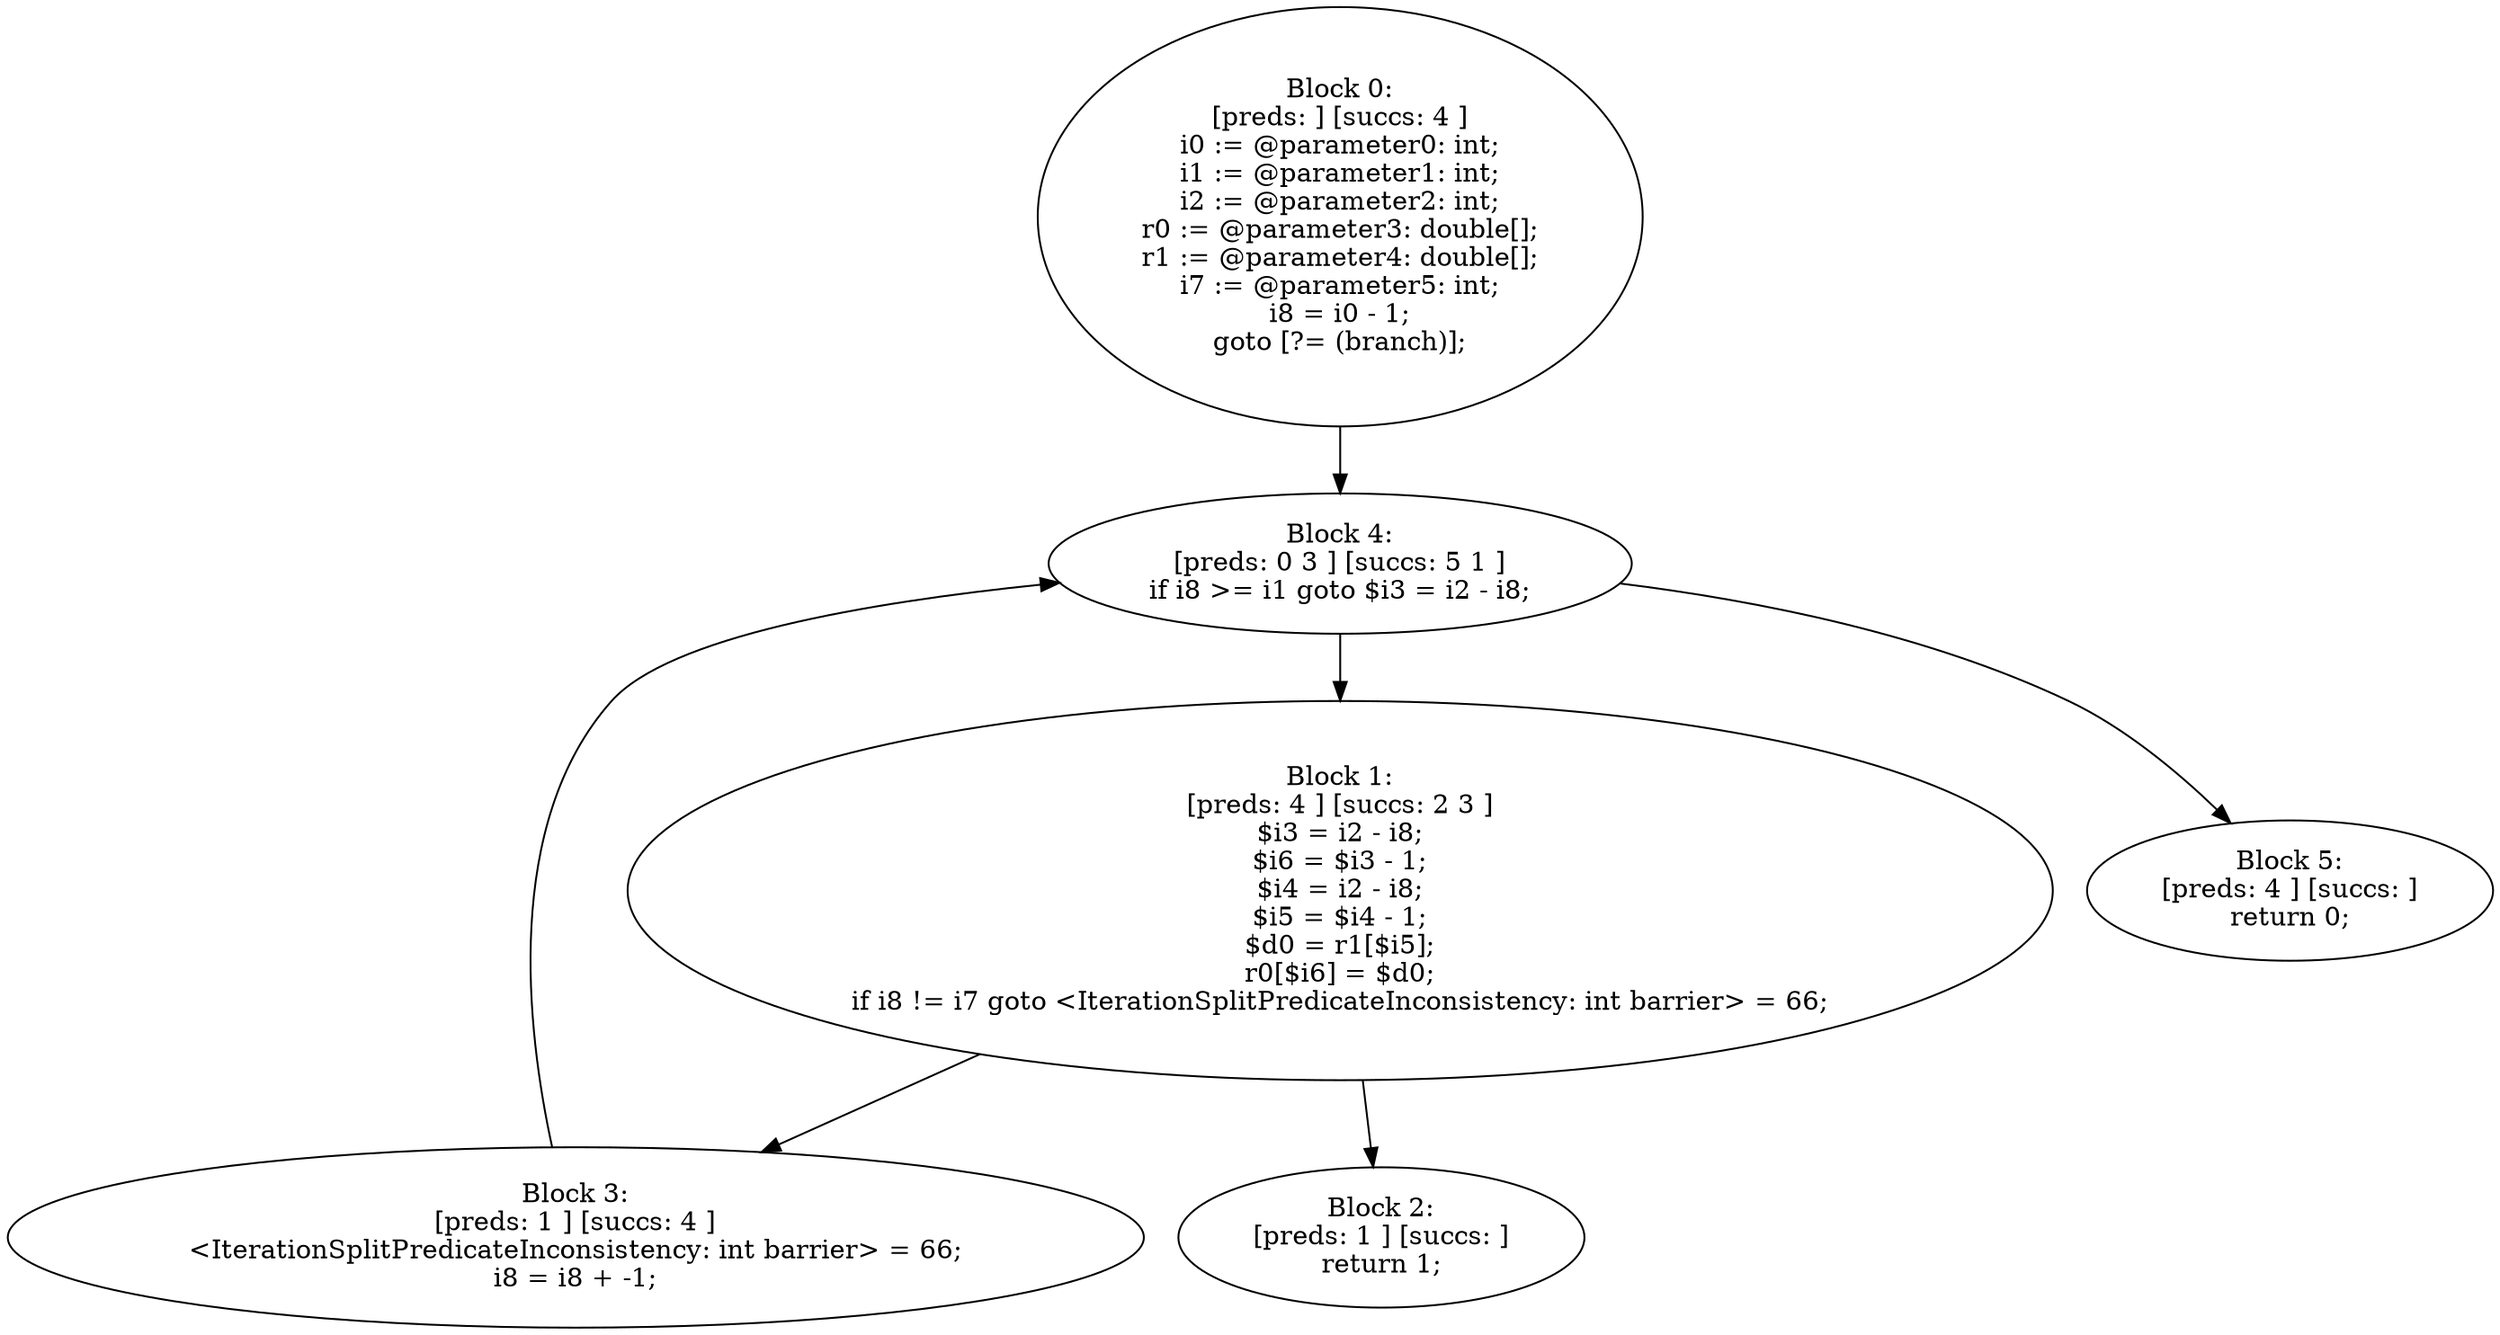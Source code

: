 digraph "unitGraph" {
    "Block 0:
[preds: ] [succs: 4 ]
i0 := @parameter0: int;
i1 := @parameter1: int;
i2 := @parameter2: int;
r0 := @parameter3: double[];
r1 := @parameter4: double[];
i7 := @parameter5: int;
i8 = i0 - 1;
goto [?= (branch)];
"
    "Block 1:
[preds: 4 ] [succs: 2 3 ]
$i3 = i2 - i8;
$i6 = $i3 - 1;
$i4 = i2 - i8;
$i5 = $i4 - 1;
$d0 = r1[$i5];
r0[$i6] = $d0;
if i8 != i7 goto <IterationSplitPredicateInconsistency: int barrier> = 66;
"
    "Block 2:
[preds: 1 ] [succs: ]
return 1;
"
    "Block 3:
[preds: 1 ] [succs: 4 ]
<IterationSplitPredicateInconsistency: int barrier> = 66;
i8 = i8 + -1;
"
    "Block 4:
[preds: 0 3 ] [succs: 5 1 ]
if i8 >= i1 goto $i3 = i2 - i8;
"
    "Block 5:
[preds: 4 ] [succs: ]
return 0;
"
    "Block 0:
[preds: ] [succs: 4 ]
i0 := @parameter0: int;
i1 := @parameter1: int;
i2 := @parameter2: int;
r0 := @parameter3: double[];
r1 := @parameter4: double[];
i7 := @parameter5: int;
i8 = i0 - 1;
goto [?= (branch)];
"->"Block 4:
[preds: 0 3 ] [succs: 5 1 ]
if i8 >= i1 goto $i3 = i2 - i8;
";
    "Block 1:
[preds: 4 ] [succs: 2 3 ]
$i3 = i2 - i8;
$i6 = $i3 - 1;
$i4 = i2 - i8;
$i5 = $i4 - 1;
$d0 = r1[$i5];
r0[$i6] = $d0;
if i8 != i7 goto <IterationSplitPredicateInconsistency: int barrier> = 66;
"->"Block 2:
[preds: 1 ] [succs: ]
return 1;
";
    "Block 1:
[preds: 4 ] [succs: 2 3 ]
$i3 = i2 - i8;
$i6 = $i3 - 1;
$i4 = i2 - i8;
$i5 = $i4 - 1;
$d0 = r1[$i5];
r0[$i6] = $d0;
if i8 != i7 goto <IterationSplitPredicateInconsistency: int barrier> = 66;
"->"Block 3:
[preds: 1 ] [succs: 4 ]
<IterationSplitPredicateInconsistency: int barrier> = 66;
i8 = i8 + -1;
";
    "Block 3:
[preds: 1 ] [succs: 4 ]
<IterationSplitPredicateInconsistency: int barrier> = 66;
i8 = i8 + -1;
"->"Block 4:
[preds: 0 3 ] [succs: 5 1 ]
if i8 >= i1 goto $i3 = i2 - i8;
";
    "Block 4:
[preds: 0 3 ] [succs: 5 1 ]
if i8 >= i1 goto $i3 = i2 - i8;
"->"Block 5:
[preds: 4 ] [succs: ]
return 0;
";
    "Block 4:
[preds: 0 3 ] [succs: 5 1 ]
if i8 >= i1 goto $i3 = i2 - i8;
"->"Block 1:
[preds: 4 ] [succs: 2 3 ]
$i3 = i2 - i8;
$i6 = $i3 - 1;
$i4 = i2 - i8;
$i5 = $i4 - 1;
$d0 = r1[$i5];
r0[$i6] = $d0;
if i8 != i7 goto <IterationSplitPredicateInconsistency: int barrier> = 66;
";
}
